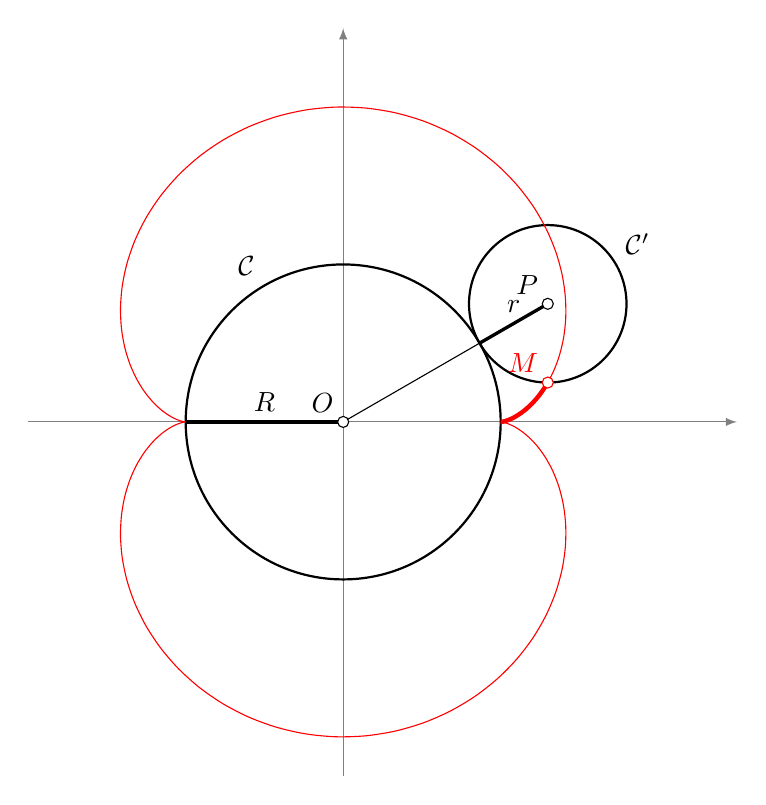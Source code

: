 ﻿% https://tex.stackexchange.com/questions/584931/
% Answer by 'gernot'
\begin{tikzpicture}[scale=1.0]

\newcommand*{\angA}{30}
\newcommand*{\rA}{2.0}
\newcommand*{\rB}{1.0}

% define the equations for P(x,y)
\pgfmathsetmacro{\epicycloidX}%
{((\rA+\rB)*cos(\angA))-(\rB*cos((\rA+\rB)/(\rB)*\angA))}
\pgfmathsetmacro{\epicycloidY}%
{((\rA+\rB)*sin(\angA))-(\rB*sin((\rA+\rB)/(\rB)*\angA))}

\coordinate (O) at (0,0);
\coordinate (P) at (\epicycloidX,\epicycloidY);
\coordinate (F) at ({(\rA+\rB)*cos(\angA)},{(\rA+\rB)*sin(\angA)});

\draw[gray,->,>=latex] (-4, 0) -- (5,0);           % x-axis
\draw[gray,->,>=latex] ( 0,-4.5) -- (0,5);           % y-axis

\draw[thick] (0, 0) circle (\rA);       % circle A at origin
\draw[thick] (F) circle (\rB);           % circle B
\draw (O) -- (F);                 % show the angle phi

% code that does not do as expected. it compiles fine.
\draw[red,ultra thick,domain=0*pi:0.17*pi,smooth]
plot[smooth]
(
{((\rA+\rB)*cos(\x r))-(\rB*cos(\x*((\rA+\rB)/\rB) r))},
{((\rA+\rB)*sin(\x r))-(\rB*sin(\x*((\rA+\rB)/\rB) r))}
);

% code that does not do as expected. it compiles fine.
\draw[red,thin,domain=0*pi:2*pi,smooth, samples=100]
plot[smooth]
(
{((\rA+\rB)*cos(\x r))-(\rB*cos(\x*((\rA+\rB)/\rB) r))},
{((\rA+\rB)*sin(\x r))-(\rB*sin(\x*((\rA+\rB)/\rB) r))}
);


% draw the point P and label the node. this plots correctly.
\draw[very thick] (O) -- (180:\rA) node[midway, above] {$R$};
\draw[very thick] (F) -- ++(180+\angA:\rB) node[midway, above] {$r$};

\draw[red,fill=white,] (P)  circle (2pt) node[above left]{$M$};
\draw[black,fill=white,] (O)  circle (2pt) node[above left]{$O$};
\draw[black,fill=white,] (F)  circle (2pt) node[above left]{$P$};
\node[above left] at (120:\rA) {$\mathcal{C}$};
\node[above right] at (\angA:\rA+2*\rB) {$\mathcal{C}'$};

\end{tikzpicture}